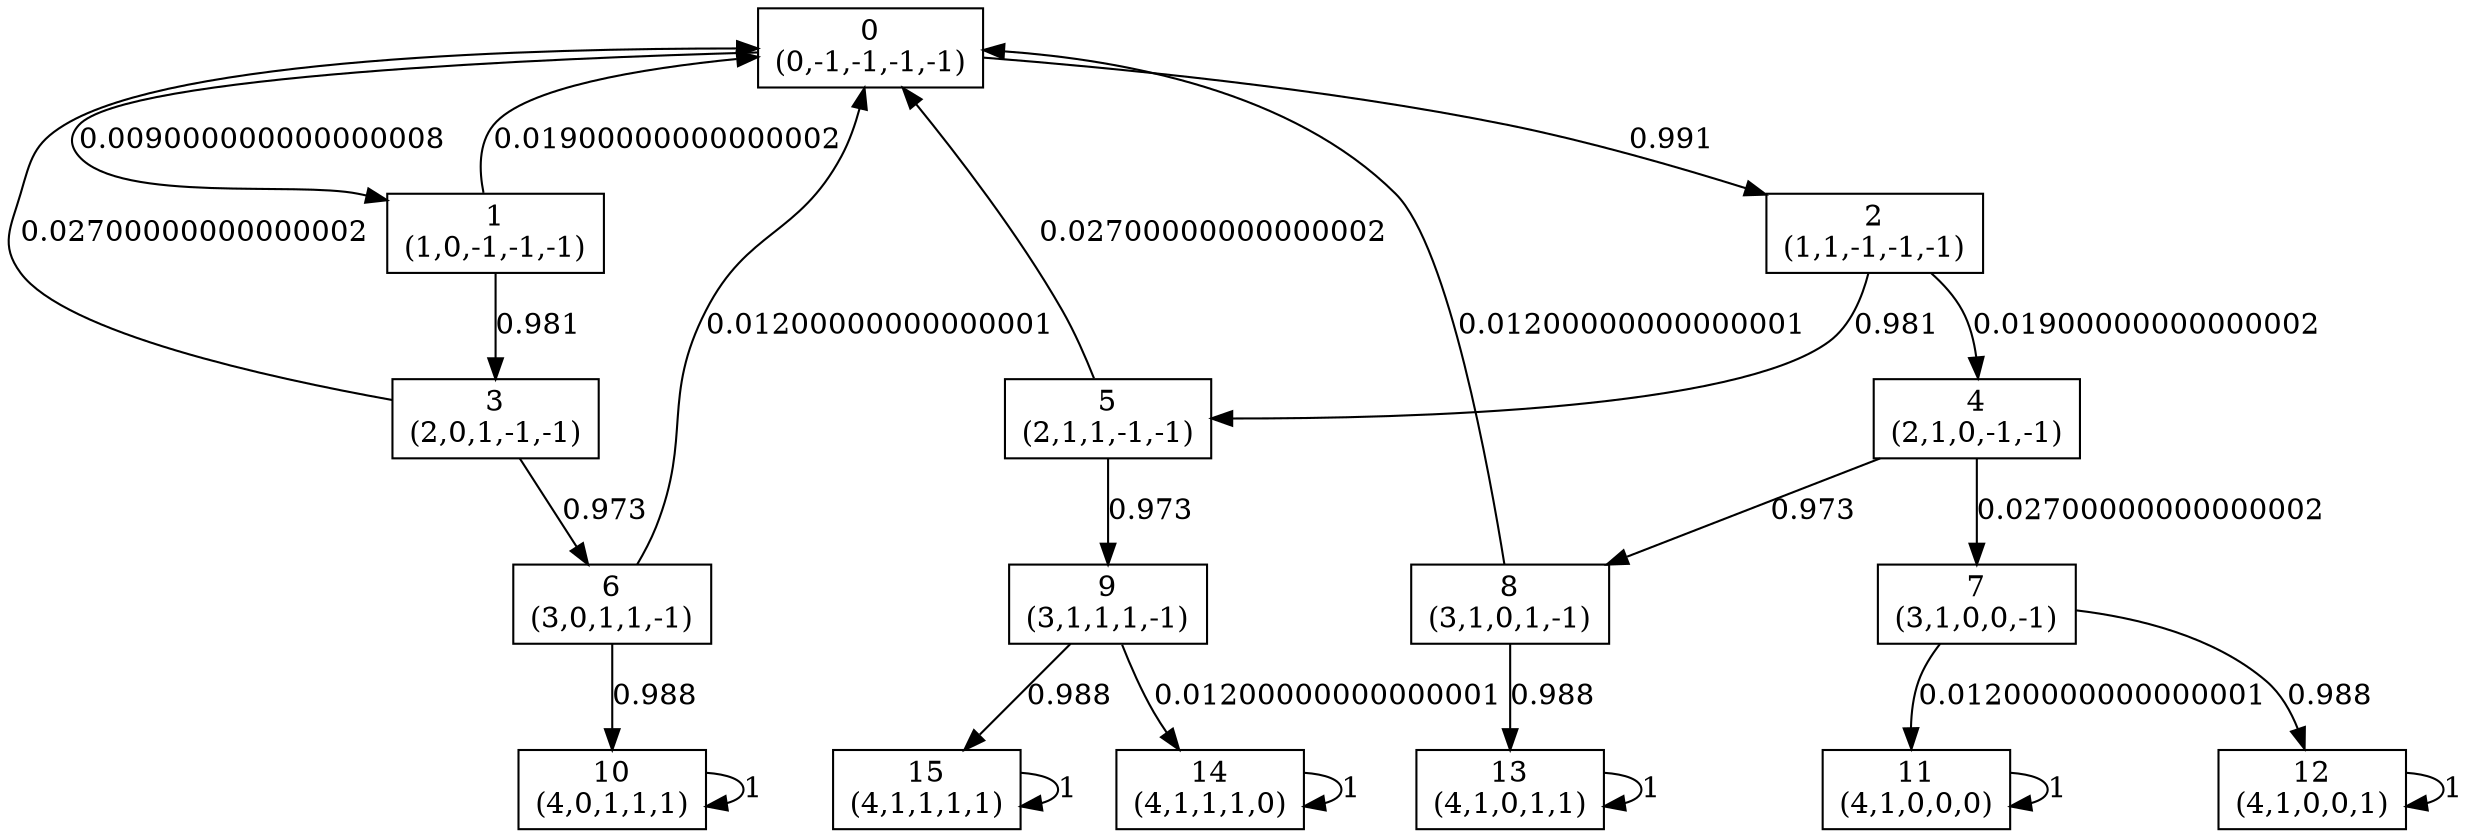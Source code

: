 digraph P {
node [shape=box];
0 -> 1 [ label="0.009000000000000008" ];
0 -> 2 [ label="0.991" ];
1 -> 0 [ label="0.01900000000000002" ];
1 -> 3 [ label="0.981" ];
2 -> 4 [ label="0.01900000000000002" ];
2 -> 5 [ label="0.981" ];
3 -> 0 [ label="0.02700000000000002" ];
3 -> 6 [ label="0.973" ];
4 -> 7 [ label="0.02700000000000002" ];
4 -> 8 [ label="0.973" ];
5 -> 0 [ label="0.02700000000000002" ];
5 -> 9 [ label="0.973" ];
6 -> 0 [ label="0.01200000000000001" ];
6 -> 10 [ label="0.988" ];
7 -> 11 [ label="0.01200000000000001" ];
7 -> 12 [ label="0.988" ];
8 -> 0 [ label="0.01200000000000001" ];
8 -> 13 [ label="0.988" ];
9 -> 14 [ label="0.01200000000000001" ];
9 -> 15 [ label="0.988" ];
10 -> 10 [ label="1" ];
11 -> 11 [ label="1" ];
12 -> 12 [ label="1" ];
13 -> 13 [ label="1" ];
14 -> 14 [ label="1" ];
15 -> 15 [ label="1" ];
0 [label="0\n(0,-1,-1,-1,-1)"];
1 [label="1\n(1,0,-1,-1,-1)"];
2 [label="2\n(1,1,-1,-1,-1)"];
3 [label="3\n(2,0,1,-1,-1)"];
4 [label="4\n(2,1,0,-1,-1)"];
5 [label="5\n(2,1,1,-1,-1)"];
6 [label="6\n(3,0,1,1,-1)"];
7 [label="7\n(3,1,0,0,-1)"];
8 [label="8\n(3,1,0,1,-1)"];
9 [label="9\n(3,1,1,1,-1)"];
10 [label="10\n(4,0,1,1,1)"];
11 [label="11\n(4,1,0,0,0)"];
12 [label="12\n(4,1,0,0,1)"];
13 [label="13\n(4,1,0,1,1)"];
14 [label="14\n(4,1,1,1,0)"];
15 [label="15\n(4,1,1,1,1)"];
}
